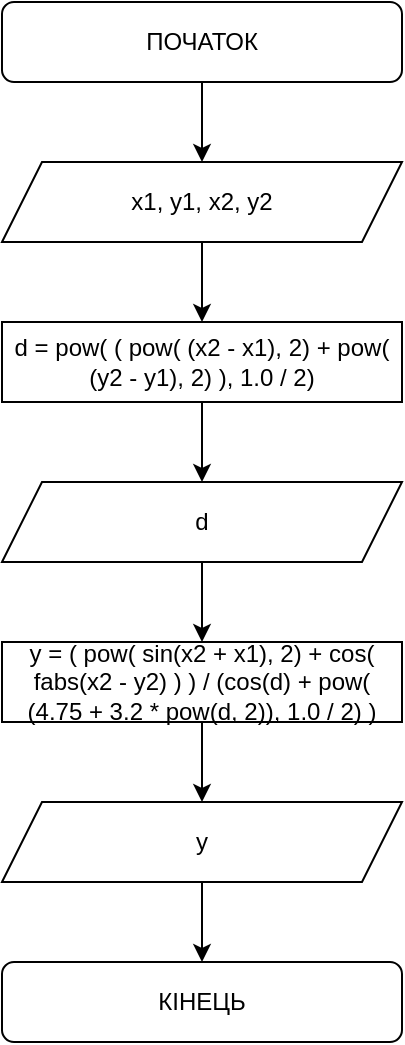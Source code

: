 <mxfile version="16.5.1" type="device"><diagram id="B8ULFVD2s0-PC940NAp9" name="Страница 1"><mxGraphModel dx="868" dy="563" grid="1" gridSize="10" guides="1" tooltips="1" connect="1" arrows="1" fold="1" page="1" pageScale="1" pageWidth="827" pageHeight="1169" math="0" shadow="0"><root><mxCell id="0"/><mxCell id="1" parent="0"/><mxCell id="s2G5Z5GyIsa3AwOxt1S0-1" value="" style="edgeStyle=orthogonalEdgeStyle;rounded=0;orthogonalLoop=1;jettySize=auto;html=1;" parent="1" source="s2G5Z5GyIsa3AwOxt1S0-2" target="s2G5Z5GyIsa3AwOxt1S0-4" edge="1"><mxGeometry relative="1" as="geometry"/></mxCell><mxCell id="s2G5Z5GyIsa3AwOxt1S0-2" value="ПОЧАТОК" style="rounded=1;whiteSpace=wrap;html=1;" parent="1" vertex="1"><mxGeometry x="320" y="40" width="200" height="40" as="geometry"/></mxCell><mxCell id="s2G5Z5GyIsa3AwOxt1S0-3" value="" style="edgeStyle=orthogonalEdgeStyle;rounded=0;orthogonalLoop=1;jettySize=auto;html=1;" parent="1" source="s2G5Z5GyIsa3AwOxt1S0-4" target="s2G5Z5GyIsa3AwOxt1S0-6" edge="1"><mxGeometry relative="1" as="geometry"/></mxCell><mxCell id="s2G5Z5GyIsa3AwOxt1S0-4" value="x1, y1, x2, y2" style="shape=parallelogram;perimeter=parallelogramPerimeter;whiteSpace=wrap;html=1;fixedSize=1;" parent="1" vertex="1"><mxGeometry x="320" y="120" width="200" height="40" as="geometry"/></mxCell><mxCell id="s2G5Z5GyIsa3AwOxt1S0-5" value="" style="edgeStyle=orthogonalEdgeStyle;rounded=0;orthogonalLoop=1;jettySize=auto;html=1;" parent="1" source="s2G5Z5GyIsa3AwOxt1S0-6" edge="1"><mxGeometry relative="1" as="geometry"><mxPoint x="420" y="280" as="targetPoint"/></mxGeometry></mxCell><mxCell id="s2G5Z5GyIsa3AwOxt1S0-6" value="d = pow( ( pow( (x2 - x1), 2) + pow( (y2 - y1), 2) ), 1.0 / 2)" style="rounded=0;whiteSpace=wrap;html=1;" parent="1" vertex="1"><mxGeometry x="320" y="200" width="200" height="40" as="geometry"/></mxCell><mxCell id="s2G5Z5GyIsa3AwOxt1S0-9" value="КІНЕЦЬ" style="rounded=1;whiteSpace=wrap;html=1;" parent="1" vertex="1"><mxGeometry x="320" y="520" width="200" height="40" as="geometry"/></mxCell><mxCell id="B9PYJp68p0w5oYO6nNXk-3" value="" style="edgeStyle=orthogonalEdgeStyle;rounded=0;orthogonalLoop=1;jettySize=auto;html=1;" parent="1" source="B9PYJp68p0w5oYO6nNXk-1" target="B9PYJp68p0w5oYO6nNXk-2" edge="1"><mxGeometry relative="1" as="geometry"/></mxCell><mxCell id="B9PYJp68p0w5oYO6nNXk-1" value="d" style="shape=parallelogram;perimeter=parallelogramPerimeter;whiteSpace=wrap;html=1;fixedSize=1;" parent="1" vertex="1"><mxGeometry x="320" y="280" width="200" height="40" as="geometry"/></mxCell><mxCell id="B9PYJp68p0w5oYO6nNXk-5" value="" style="edgeStyle=orthogonalEdgeStyle;rounded=0;orthogonalLoop=1;jettySize=auto;html=1;" parent="1" source="B9PYJp68p0w5oYO6nNXk-2" target="B9PYJp68p0w5oYO6nNXk-4" edge="1"><mxGeometry relative="1" as="geometry"/></mxCell><mxCell id="B9PYJp68p0w5oYO6nNXk-2" value="y = ( pow( sin(x2 + x1), 2) + cos( fabs(x2 - y2) ) ) / (cos(d) + pow( (4.75 + 3.2 * pow(d, 2)), 1.0 / 2) )" style="rounded=0;whiteSpace=wrap;html=1;" parent="1" vertex="1"><mxGeometry x="320" y="360" width="200" height="40" as="geometry"/></mxCell><mxCell id="B9PYJp68p0w5oYO6nNXk-6" value="" style="edgeStyle=orthogonalEdgeStyle;rounded=0;orthogonalLoop=1;jettySize=auto;html=1;" parent="1" source="B9PYJp68p0w5oYO6nNXk-4" target="s2G5Z5GyIsa3AwOxt1S0-9" edge="1"><mxGeometry relative="1" as="geometry"/></mxCell><mxCell id="B9PYJp68p0w5oYO6nNXk-4" value="y" style="shape=parallelogram;perimeter=parallelogramPerimeter;whiteSpace=wrap;html=1;fixedSize=1;" parent="1" vertex="1"><mxGeometry x="320" y="440" width="200" height="40" as="geometry"/></mxCell></root></mxGraphModel></diagram></mxfile>